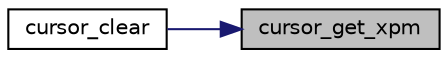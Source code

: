 digraph "cursor_get_xpm"
{
 // LATEX_PDF_SIZE
  edge [fontname="Helvetica",fontsize="10",labelfontname="Helvetica",labelfontsize="10"];
  node [fontname="Helvetica",fontsize="10",shape=record];
  rankdir="RL";
  Node1 [label="cursor_get_xpm",height=0.2,width=0.4,color="black", fillcolor="grey75", style="filled", fontcolor="black",tooltip=" "];
  Node1 -> Node2 [dir="back",color="midnightblue",fontsize="10",style="solid"];
  Node2 [label="cursor_clear",height=0.2,width=0.4,color="black", fillcolor="white", style="filled",URL="$group__cursor.html#gaf0f7d6d41793b016732d77df927b052d",tooltip="Frees the memory allocated to the cursor."];
}
